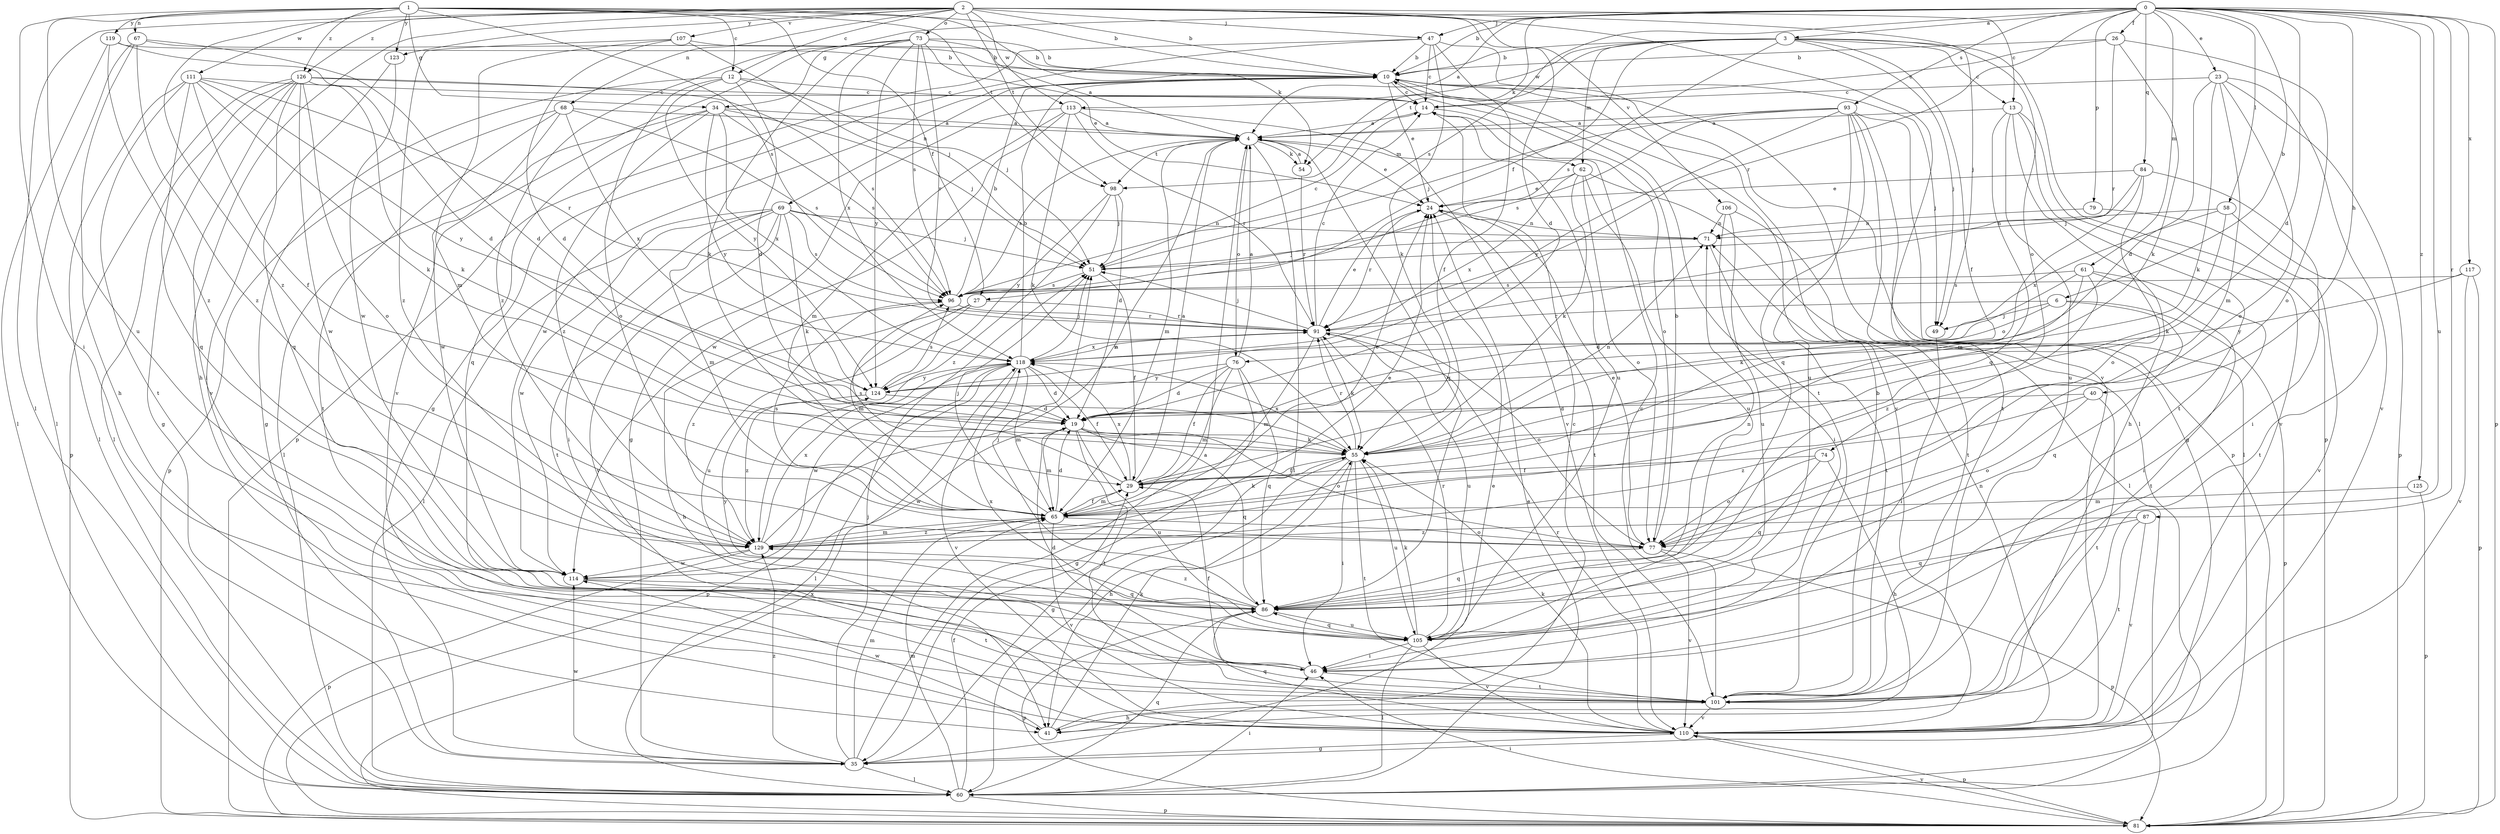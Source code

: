 strict digraph  {
0;
1;
2;
3;
4;
6;
10;
12;
13;
14;
19;
23;
24;
26;
27;
29;
34;
35;
40;
41;
46;
47;
49;
51;
54;
55;
58;
60;
61;
62;
65;
67;
68;
69;
71;
73;
74;
76;
77;
79;
81;
84;
86;
87;
91;
93;
96;
98;
101;
105;
106;
107;
110;
111;
113;
114;
117;
118;
119;
123;
124;
125;
126;
129;
0 -> 3  [label=a];
0 -> 4  [label=a];
0 -> 6  [label=b];
0 -> 10  [label=b];
0 -> 19  [label=d];
0 -> 23  [label=e];
0 -> 26  [label=f];
0 -> 34  [label=g];
0 -> 40  [label=h];
0 -> 47  [label=j];
0 -> 54  [label=k];
0 -> 58  [label=l];
0 -> 61  [label=m];
0 -> 79  [label=p];
0 -> 81  [label=p];
0 -> 84  [label=q];
0 -> 87  [label=r];
0 -> 91  [label=r];
0 -> 93  [label=s];
0 -> 96  [label=s];
0 -> 105  [label=u];
0 -> 117  [label=x];
0 -> 125  [label=z];
1 -> 10  [label=b];
1 -> 12  [label=c];
1 -> 27  [label=f];
1 -> 34  [label=g];
1 -> 46  [label=i];
1 -> 54  [label=k];
1 -> 67  [label=n];
1 -> 96  [label=s];
1 -> 98  [label=t];
1 -> 105  [label=u];
1 -> 111  [label=w];
1 -> 119  [label=y];
1 -> 123  [label=y];
1 -> 126  [label=z];
2 -> 10  [label=b];
2 -> 12  [label=c];
2 -> 13  [label=c];
2 -> 19  [label=d];
2 -> 41  [label=h];
2 -> 47  [label=j];
2 -> 49  [label=j];
2 -> 60  [label=l];
2 -> 68  [label=n];
2 -> 73  [label=o];
2 -> 98  [label=t];
2 -> 106  [label=v];
2 -> 107  [label=v];
2 -> 110  [label=v];
2 -> 113  [label=w];
2 -> 123  [label=y];
2 -> 126  [label=z];
2 -> 129  [label=z];
3 -> 10  [label=b];
3 -> 13  [label=c];
3 -> 27  [label=f];
3 -> 29  [label=f];
3 -> 49  [label=j];
3 -> 62  [label=m];
3 -> 74  [label=o];
3 -> 81  [label=p];
3 -> 96  [label=s];
3 -> 98  [label=t];
3 -> 113  [label=w];
4 -> 24  [label=e];
4 -> 54  [label=k];
4 -> 60  [label=l];
4 -> 62  [label=m];
4 -> 65  [label=m];
4 -> 76  [label=o];
4 -> 86  [label=q];
4 -> 96  [label=s];
4 -> 98  [label=t];
6 -> 49  [label=j];
6 -> 76  [label=o];
6 -> 81  [label=p];
6 -> 86  [label=q];
6 -> 91  [label=r];
10 -> 14  [label=c];
10 -> 24  [label=e];
10 -> 49  [label=j];
10 -> 69  [label=n];
10 -> 81  [label=p];
10 -> 101  [label=t];
10 -> 110  [label=v];
10 -> 114  [label=w];
12 -> 14  [label=c];
12 -> 19  [label=d];
12 -> 35  [label=g];
12 -> 51  [label=j];
12 -> 77  [label=o];
12 -> 124  [label=y];
13 -> 4  [label=a];
13 -> 41  [label=h];
13 -> 86  [label=q];
13 -> 101  [label=t];
13 -> 105  [label=u];
13 -> 110  [label=v];
14 -> 4  [label=a];
14 -> 77  [label=o];
14 -> 105  [label=u];
19 -> 55  [label=k];
19 -> 65  [label=m];
19 -> 77  [label=o];
19 -> 86  [label=q];
19 -> 101  [label=t];
19 -> 105  [label=u];
19 -> 114  [label=w];
23 -> 14  [label=c];
23 -> 19  [label=d];
23 -> 55  [label=k];
23 -> 65  [label=m];
23 -> 77  [label=o];
23 -> 81  [label=p];
23 -> 110  [label=v];
24 -> 71  [label=n];
24 -> 91  [label=r];
24 -> 101  [label=t];
26 -> 10  [label=b];
26 -> 14  [label=c];
26 -> 55  [label=k];
26 -> 77  [label=o];
26 -> 91  [label=r];
27 -> 65  [label=m];
27 -> 91  [label=r];
27 -> 105  [label=u];
27 -> 129  [label=z];
29 -> 4  [label=a];
29 -> 24  [label=e];
29 -> 65  [label=m];
29 -> 96  [label=s];
29 -> 118  [label=x];
34 -> 4  [label=a];
34 -> 51  [label=j];
34 -> 60  [label=l];
34 -> 86  [label=q];
34 -> 96  [label=s];
34 -> 118  [label=x];
34 -> 124  [label=y];
34 -> 129  [label=z];
35 -> 4  [label=a];
35 -> 24  [label=e];
35 -> 51  [label=j];
35 -> 60  [label=l];
35 -> 65  [label=m];
35 -> 114  [label=w];
35 -> 129  [label=z];
40 -> 19  [label=d];
40 -> 77  [label=o];
40 -> 101  [label=t];
40 -> 129  [label=z];
41 -> 14  [label=c];
41 -> 55  [label=k];
41 -> 114  [label=w];
46 -> 19  [label=d];
46 -> 29  [label=f];
46 -> 101  [label=t];
47 -> 10  [label=b];
47 -> 14  [label=c];
47 -> 29  [label=f];
47 -> 35  [label=g];
47 -> 55  [label=k];
47 -> 60  [label=l];
47 -> 81  [label=p];
49 -> 46  [label=i];
51 -> 14  [label=c];
51 -> 29  [label=f];
51 -> 96  [label=s];
54 -> 4  [label=a];
54 -> 91  [label=r];
55 -> 29  [label=f];
55 -> 35  [label=g];
55 -> 41  [label=h];
55 -> 46  [label=i];
55 -> 71  [label=n];
55 -> 91  [label=r];
55 -> 101  [label=t];
55 -> 105  [label=u];
55 -> 118  [label=x];
58 -> 55  [label=k];
58 -> 71  [label=n];
58 -> 101  [label=t];
58 -> 118  [label=x];
60 -> 24  [label=e];
60 -> 29  [label=f];
60 -> 46  [label=i];
60 -> 65  [label=m];
60 -> 81  [label=p];
60 -> 86  [label=q];
61 -> 19  [label=d];
61 -> 46  [label=i];
61 -> 55  [label=k];
61 -> 96  [label=s];
61 -> 101  [label=t];
61 -> 129  [label=z];
62 -> 24  [label=e];
62 -> 55  [label=k];
62 -> 60  [label=l];
62 -> 77  [label=o];
62 -> 105  [label=u];
62 -> 118  [label=x];
65 -> 19  [label=d];
65 -> 29  [label=f];
65 -> 51  [label=j];
65 -> 55  [label=k];
65 -> 77  [label=o];
65 -> 96  [label=s];
65 -> 110  [label=v];
65 -> 129  [label=z];
67 -> 10  [label=b];
67 -> 19  [label=d];
67 -> 41  [label=h];
67 -> 60  [label=l];
67 -> 129  [label=z];
68 -> 4  [label=a];
68 -> 81  [label=p];
68 -> 96  [label=s];
68 -> 101  [label=t];
68 -> 114  [label=w];
68 -> 118  [label=x];
69 -> 46  [label=i];
69 -> 51  [label=j];
69 -> 55  [label=k];
69 -> 60  [label=l];
69 -> 65  [label=m];
69 -> 71  [label=n];
69 -> 96  [label=s];
69 -> 101  [label=t];
69 -> 110  [label=v];
69 -> 114  [label=w];
71 -> 51  [label=j];
71 -> 101  [label=t];
73 -> 4  [label=a];
73 -> 10  [label=b];
73 -> 24  [label=e];
73 -> 55  [label=k];
73 -> 91  [label=r];
73 -> 96  [label=s];
73 -> 110  [label=v];
73 -> 118  [label=x];
73 -> 124  [label=y];
73 -> 129  [label=z];
74 -> 29  [label=f];
74 -> 41  [label=h];
74 -> 77  [label=o];
74 -> 86  [label=q];
76 -> 4  [label=a];
76 -> 19  [label=d];
76 -> 29  [label=f];
76 -> 35  [label=g];
76 -> 65  [label=m];
76 -> 86  [label=q];
76 -> 124  [label=y];
77 -> 10  [label=b];
77 -> 24  [label=e];
77 -> 81  [label=p];
77 -> 86  [label=q];
77 -> 110  [label=v];
79 -> 71  [label=n];
79 -> 110  [label=v];
81 -> 46  [label=i];
81 -> 110  [label=v];
81 -> 118  [label=x];
84 -> 24  [label=e];
84 -> 46  [label=i];
84 -> 51  [label=j];
84 -> 65  [label=m];
84 -> 77  [label=o];
86 -> 51  [label=j];
86 -> 71  [label=n];
86 -> 81  [label=p];
86 -> 105  [label=u];
86 -> 124  [label=y];
86 -> 129  [label=z];
87 -> 86  [label=q];
87 -> 101  [label=t];
87 -> 110  [label=v];
87 -> 129  [label=z];
91 -> 14  [label=c];
91 -> 24  [label=e];
91 -> 51  [label=j];
91 -> 55  [label=k];
91 -> 65  [label=m];
91 -> 77  [label=o];
91 -> 105  [label=u];
91 -> 118  [label=x];
93 -> 4  [label=a];
93 -> 35  [label=g];
93 -> 51  [label=j];
93 -> 60  [label=l];
93 -> 86  [label=q];
93 -> 96  [label=s];
93 -> 101  [label=t];
93 -> 105  [label=u];
93 -> 124  [label=y];
96 -> 10  [label=b];
96 -> 41  [label=h];
96 -> 91  [label=r];
98 -> 19  [label=d];
98 -> 51  [label=j];
98 -> 124  [label=y];
98 -> 129  [label=z];
101 -> 10  [label=b];
101 -> 14  [label=c];
101 -> 41  [label=h];
101 -> 110  [label=v];
105 -> 46  [label=i];
105 -> 55  [label=k];
105 -> 60  [label=l];
105 -> 86  [label=q];
105 -> 91  [label=r];
105 -> 110  [label=v];
105 -> 118  [label=x];
106 -> 46  [label=i];
106 -> 71  [label=n];
106 -> 101  [label=t];
106 -> 105  [label=u];
107 -> 10  [label=b];
107 -> 19  [label=d];
107 -> 51  [label=j];
107 -> 65  [label=m];
107 -> 129  [label=z];
110 -> 35  [label=g];
110 -> 55  [label=k];
110 -> 71  [label=n];
110 -> 81  [label=p];
110 -> 86  [label=q];
110 -> 91  [label=r];
111 -> 14  [label=c];
111 -> 29  [label=f];
111 -> 55  [label=k];
111 -> 60  [label=l];
111 -> 86  [label=q];
111 -> 91  [label=r];
111 -> 101  [label=t];
111 -> 124  [label=y];
113 -> 4  [label=a];
113 -> 35  [label=g];
113 -> 55  [label=k];
113 -> 65  [label=m];
113 -> 91  [label=r];
113 -> 110  [label=v];
113 -> 114  [label=w];
114 -> 86  [label=q];
114 -> 101  [label=t];
117 -> 81  [label=p];
117 -> 96  [label=s];
117 -> 110  [label=v];
117 -> 124  [label=y];
118 -> 10  [label=b];
118 -> 19  [label=d];
118 -> 29  [label=f];
118 -> 51  [label=j];
118 -> 60  [label=l];
118 -> 65  [label=m];
118 -> 81  [label=p];
118 -> 91  [label=r];
118 -> 110  [label=v];
118 -> 114  [label=w];
118 -> 124  [label=y];
119 -> 10  [label=b];
119 -> 19  [label=d];
119 -> 60  [label=l];
119 -> 129  [label=z];
123 -> 110  [label=v];
123 -> 114  [label=w];
124 -> 19  [label=d];
124 -> 96  [label=s];
124 -> 129  [label=z];
125 -> 65  [label=m];
125 -> 81  [label=p];
126 -> 14  [label=c];
126 -> 35  [label=g];
126 -> 46  [label=i];
126 -> 55  [label=k];
126 -> 60  [label=l];
126 -> 77  [label=o];
126 -> 81  [label=p];
126 -> 86  [label=q];
126 -> 96  [label=s];
126 -> 114  [label=w];
129 -> 4  [label=a];
129 -> 24  [label=e];
129 -> 65  [label=m];
129 -> 81  [label=p];
129 -> 114  [label=w];
129 -> 118  [label=x];
}
